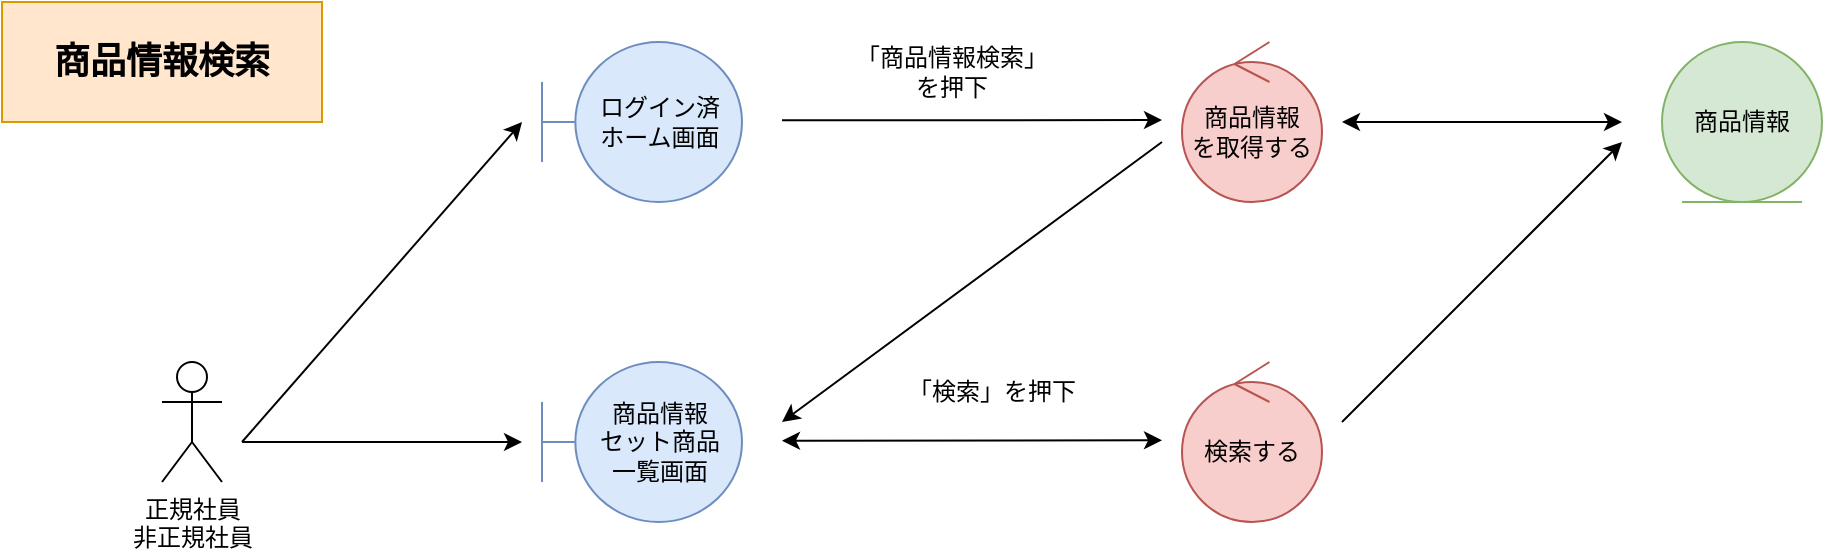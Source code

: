 <mxfile version="15.6.3" type="embed" pages="3">
    <diagram id="em1b6fMsbLagTfWiKfip" name="*商品情報検索">
        <mxGraphModel dx="1387" dy="430" grid="0" gridSize="10" guides="1" tooltips="1" connect="1" arrows="1" fold="1" page="0" pageScale="1" pageWidth="827" pageHeight="1169" math="0" shadow="0">
            <root>
                <mxCell id="d4U6wp0cc1fB_iKBPiok-0"/>
                <mxCell id="d4U6wp0cc1fB_iKBPiok-1" parent="d4U6wp0cc1fB_iKBPiok-0"/>
                <mxCell id="lVxiPy2TKDRp3jY-SrV1-1" value="正規社員&lt;br&gt;非正規社員" style="shape=umlActor;verticalLabelPosition=bottom;verticalAlign=top;html=1;" parent="d4U6wp0cc1fB_iKBPiok-1" vertex="1">
                    <mxGeometry x="-70" y="280" width="30" height="60" as="geometry"/>
                </mxCell>
                <mxCell id="lVxiPy2TKDRp3jY-SrV1-2" value="ログイン済&lt;br&gt;ホーム画面" style="shape=umlBoundary;whiteSpace=wrap;html=1;fillColor=#dae8fc;strokeColor=#6c8ebf;" parent="d4U6wp0cc1fB_iKBPiok-1" vertex="1">
                    <mxGeometry x="120" y="120" width="100" height="80" as="geometry"/>
                </mxCell>
                <mxCell id="lVxiPy2TKDRp3jY-SrV1-3" value="商品情報&lt;br&gt;セット商品&lt;br&gt;一覧画面" style="shape=umlBoundary;whiteSpace=wrap;html=1;fillColor=#dae8fc;strokeColor=#6c8ebf;" parent="d4U6wp0cc1fB_iKBPiok-1" vertex="1">
                    <mxGeometry x="120" y="280" width="100" height="80" as="geometry"/>
                </mxCell>
                <mxCell id="lVxiPy2TKDRp3jY-SrV1-5" value="商品情報&lt;br&gt;を取得する" style="ellipse;shape=umlControl;whiteSpace=wrap;html=1;fillColor=#f8cecc;strokeColor=#b85450;" parent="d4U6wp0cc1fB_iKBPiok-1" vertex="1">
                    <mxGeometry x="440" y="120" width="70" height="80" as="geometry"/>
                </mxCell>
                <mxCell id="lVxiPy2TKDRp3jY-SrV1-6" value="商品情報" style="ellipse;shape=umlEntity;whiteSpace=wrap;html=1;fillColor=#d5e8d4;strokeColor=#82b366;" parent="d4U6wp0cc1fB_iKBPiok-1" vertex="1">
                    <mxGeometry x="680" y="120" width="80" height="80" as="geometry"/>
                </mxCell>
                <mxCell id="lVxiPy2TKDRp3jY-SrV1-9" value="" style="endArrow=classic;html=1;rounded=0;" parent="d4U6wp0cc1fB_iKBPiok-1" edge="1">
                    <mxGeometry width="50" height="50" relative="1" as="geometry">
                        <mxPoint x="240" y="159.17" as="sourcePoint"/>
                        <mxPoint x="430" y="159.0" as="targetPoint"/>
                    </mxGeometry>
                </mxCell>
                <mxCell id="lVxiPy2TKDRp3jY-SrV1-10" value="「商品情報検索」&lt;br&gt;を押下" style="text;html=1;strokeColor=none;fillColor=none;align=center;verticalAlign=middle;whiteSpace=wrap;rounded=0;" parent="d4U6wp0cc1fB_iKBPiok-1" vertex="1">
                    <mxGeometry x="270" y="120" width="110" height="30" as="geometry"/>
                </mxCell>
                <mxCell id="lVxiPy2TKDRp3jY-SrV1-11" value="" style="endArrow=classic;html=1;rounded=0;" parent="d4U6wp0cc1fB_iKBPiok-1" edge="1">
                    <mxGeometry width="50" height="50" relative="1" as="geometry">
                        <mxPoint x="-30.0" y="320.0" as="sourcePoint"/>
                        <mxPoint x="110" y="160.0" as="targetPoint"/>
                    </mxGeometry>
                </mxCell>
                <mxCell id="lVxiPy2TKDRp3jY-SrV1-13" value="" style="endArrow=classic;html=1;rounded=0;" parent="d4U6wp0cc1fB_iKBPiok-1" edge="1">
                    <mxGeometry width="50" height="50" relative="1" as="geometry">
                        <mxPoint x="-30.0" y="320.0" as="sourcePoint"/>
                        <mxPoint x="110" y="320" as="targetPoint"/>
                    </mxGeometry>
                </mxCell>
                <mxCell id="lVxiPy2TKDRp3jY-SrV1-15" value="" style="endArrow=classic;html=1;rounded=0;startArrow=classic;startFill=1;" parent="d4U6wp0cc1fB_iKBPiok-1" edge="1">
                    <mxGeometry width="50" height="50" relative="1" as="geometry">
                        <mxPoint x="520" y="160.0" as="sourcePoint"/>
                        <mxPoint x="660" y="160" as="targetPoint"/>
                    </mxGeometry>
                </mxCell>
                <mxCell id="lVxiPy2TKDRp3jY-SrV1-17" value="" style="endArrow=classic;html=1;rounded=0;startArrow=none;startFill=0;endFill=1;" parent="d4U6wp0cc1fB_iKBPiok-1" edge="1">
                    <mxGeometry width="50" height="50" relative="1" as="geometry">
                        <mxPoint x="430" y="170.0" as="sourcePoint"/>
                        <mxPoint x="240" y="310" as="targetPoint"/>
                    </mxGeometry>
                </mxCell>
                <mxCell id="lVxiPy2TKDRp3jY-SrV1-27" value="検索する" style="ellipse;shape=umlControl;whiteSpace=wrap;html=1;fillColor=#f8cecc;strokeColor=#b85450;" parent="d4U6wp0cc1fB_iKBPiok-1" vertex="1">
                    <mxGeometry x="440" y="280" width="70" height="80" as="geometry"/>
                </mxCell>
                <mxCell id="lVxiPy2TKDRp3jY-SrV1-28" value="" style="endArrow=classic;html=1;rounded=0;startArrow=classic;startFill=1;" parent="d4U6wp0cc1fB_iKBPiok-1" edge="1">
                    <mxGeometry width="50" height="50" relative="1" as="geometry">
                        <mxPoint x="240" y="319.34" as="sourcePoint"/>
                        <mxPoint x="430.0" y="319.17" as="targetPoint"/>
                    </mxGeometry>
                </mxCell>
                <mxCell id="lVxiPy2TKDRp3jY-SrV1-29" value="" style="endArrow=classic;html=1;rounded=0;" parent="d4U6wp0cc1fB_iKBPiok-1" edge="1">
                    <mxGeometry width="50" height="50" relative="1" as="geometry">
                        <mxPoint x="520" y="310" as="sourcePoint"/>
                        <mxPoint x="660" y="170" as="targetPoint"/>
                    </mxGeometry>
                </mxCell>
                <mxCell id="o3MJEPmD4ptvkqMaT6uP-0" value="「検索」を押下" style="text;html=1;strokeColor=none;fillColor=none;align=center;verticalAlign=middle;whiteSpace=wrap;rounded=0;" parent="d4U6wp0cc1fB_iKBPiok-1" vertex="1">
                    <mxGeometry x="290" y="280" width="110" height="30" as="geometry"/>
                </mxCell>
                <mxCell id="0" value="商品情報検索" style="rounded=0;whiteSpace=wrap;html=1;fillColor=#ffe6cc;strokeColor=#d79b00;fontStyle=1;fontSize=18;" vertex="1" parent="d4U6wp0cc1fB_iKBPiok-1">
                    <mxGeometry x="-150" y="100" width="160" height="60" as="geometry"/>
                </mxCell>
            </root>
        </mxGraphModel>
    </diagram>
    <diagram id="5Pz3x9tau8wW2VPo6GqX" name="*ボトルネック判定">
        <mxGraphModel dx="1387" dy="430" grid="0" gridSize="10" guides="1" tooltips="1" connect="1" arrows="1" fold="1" page="0" pageScale="1" pageWidth="827" pageHeight="1169" math="0" shadow="0">
            <root>
                <mxCell id="mzyuVujSkgFNetJPbpG6-0"/>
                <mxCell id="mzyuVujSkgFNetJPbpG6-1" parent="mzyuVujSkgFNetJPbpG6-0"/>
                <mxCell id="LMVVEGnQ78GfB0mcsq_5-0" value="正規社員&lt;br&gt;非正規社員" style="shape=umlActor;verticalLabelPosition=bottom;verticalAlign=top;html=1;" parent="mzyuVujSkgFNetJPbpG6-1" vertex="1">
                    <mxGeometry x="-70" y="280" width="30" height="60" as="geometry"/>
                </mxCell>
                <mxCell id="LMVVEGnQ78GfB0mcsq_5-1" value="ログイン済&lt;br&gt;ホーム画面" style="shape=umlBoundary;whiteSpace=wrap;html=1;fillColor=#dae8fc;strokeColor=#6c8ebf;" parent="mzyuVujSkgFNetJPbpG6-1" vertex="1">
                    <mxGeometry x="120" y="120" width="100" height="80" as="geometry"/>
                </mxCell>
                <mxCell id="LMVVEGnQ78GfB0mcsq_5-3" value="商品情報&lt;br&gt;を取得する" style="ellipse;shape=umlControl;whiteSpace=wrap;html=1;fillColor=#f8cecc;strokeColor=#b85450;" parent="mzyuVujSkgFNetJPbpG6-1" vertex="1">
                    <mxGeometry x="440" y="120" width="70" height="80" as="geometry"/>
                </mxCell>
                <mxCell id="LMVVEGnQ78GfB0mcsq_5-4" value="商品情報" style="ellipse;shape=umlEntity;whiteSpace=wrap;html=1;fillColor=#d5e8d4;strokeColor=#82b366;" parent="mzyuVujSkgFNetJPbpG6-1" vertex="1">
                    <mxGeometry x="680" y="120" width="80" height="80" as="geometry"/>
                </mxCell>
                <mxCell id="LMVVEGnQ78GfB0mcsq_5-5" value="" style="endArrow=classic;html=1;rounded=0;" parent="mzyuVujSkgFNetJPbpG6-1" edge="1">
                    <mxGeometry width="50" height="50" relative="1" as="geometry">
                        <mxPoint x="240" y="159.17" as="sourcePoint"/>
                        <mxPoint x="430" y="159" as="targetPoint"/>
                    </mxGeometry>
                </mxCell>
                <mxCell id="LMVVEGnQ78GfB0mcsq_5-6" value="「商品情報検索」&lt;br&gt;を押下" style="text;html=1;strokeColor=none;fillColor=none;align=center;verticalAlign=middle;whiteSpace=wrap;rounded=0;" parent="mzyuVujSkgFNetJPbpG6-1" vertex="1">
                    <mxGeometry x="270" y="120" width="110" height="30" as="geometry"/>
                </mxCell>
                <mxCell id="LMVVEGnQ78GfB0mcsq_5-7" value="" style="endArrow=classic;html=1;rounded=0;" parent="mzyuVujSkgFNetJPbpG6-1" edge="1">
                    <mxGeometry width="50" height="50" relative="1" as="geometry">
                        <mxPoint x="-30" y="320.0" as="sourcePoint"/>
                        <mxPoint x="110" y="160" as="targetPoint"/>
                    </mxGeometry>
                </mxCell>
                <mxCell id="LMVVEGnQ78GfB0mcsq_5-8" value="" style="endArrow=classic;html=1;rounded=0;" parent="mzyuVujSkgFNetJPbpG6-1" edge="1">
                    <mxGeometry width="50" height="50" relative="1" as="geometry">
                        <mxPoint x="-30" y="320.0" as="sourcePoint"/>
                        <mxPoint x="110" y="320" as="targetPoint"/>
                    </mxGeometry>
                </mxCell>
                <mxCell id="LMVVEGnQ78GfB0mcsq_5-9" value="" style="endArrow=classic;html=1;rounded=0;startArrow=classic;startFill=1;" parent="mzyuVujSkgFNetJPbpG6-1" edge="1">
                    <mxGeometry width="50" height="50" relative="1" as="geometry">
                        <mxPoint x="520" y="160" as="sourcePoint"/>
                        <mxPoint x="660" y="160" as="targetPoint"/>
                    </mxGeometry>
                </mxCell>
                <mxCell id="7AsI2XNyP3h9JwQ9ARKl-0" value="検索画面" style="shape=umlBoundary;whiteSpace=wrap;html=1;fillColor=#dae8fc;strokeColor=#6c8ebf;" parent="mzyuVujSkgFNetJPbpG6-1" vertex="1">
                    <mxGeometry x="120" y="280" width="100" height="80" as="geometry"/>
                </mxCell>
                <mxCell id="7AsI2XNyP3h9JwQ9ARKl-1" value="検索する" style="ellipse;shape=umlControl;whiteSpace=wrap;html=1;fillColor=#f8cecc;strokeColor=#b85450;" parent="mzyuVujSkgFNetJPbpG6-1" vertex="1">
                    <mxGeometry x="440" y="280" width="70" height="80" as="geometry"/>
                </mxCell>
                <mxCell id="RiAp14Sy4-qBGC_ccncW-0" value="" style="endArrow=classic;html=1;rounded=0;" parent="mzyuVujSkgFNetJPbpG6-1" edge="1">
                    <mxGeometry width="50" height="50" relative="1" as="geometry">
                        <mxPoint x="430" y="169" as="sourcePoint"/>
                        <mxPoint x="240" y="310" as="targetPoint"/>
                    </mxGeometry>
                </mxCell>
                <mxCell id="RiAp14Sy4-qBGC_ccncW-1" value="" style="endArrow=classic;html=1;rounded=0;startArrow=classic;startFill=1;" parent="mzyuVujSkgFNetJPbpG6-1" edge="1">
                    <mxGeometry width="50" height="50" relative="1" as="geometry">
                        <mxPoint x="240" y="319.58" as="sourcePoint"/>
                        <mxPoint x="430" y="319.41" as="targetPoint"/>
                    </mxGeometry>
                </mxCell>
                <mxCell id="RiAp14Sy4-qBGC_ccncW-2" value="" style="endArrow=classic;html=1;rounded=0;" parent="mzyuVujSkgFNetJPbpG6-1" edge="1">
                    <mxGeometry width="50" height="50" relative="1" as="geometry">
                        <mxPoint x="520" y="320" as="sourcePoint"/>
                        <mxPoint x="660" y="170" as="targetPoint"/>
                    </mxGeometry>
                </mxCell>
                <mxCell id="tTIceZ_QKUupI9o02bHn-0" value="ボトルネック判定" style="rounded=0;whiteSpace=wrap;html=1;fillColor=#ffe6cc;strokeColor=#d79b00;fontStyle=1;fontSize=18;" vertex="1" parent="mzyuVujSkgFNetJPbpG6-1">
                    <mxGeometry x="-150" y="100" width="160" height="60" as="geometry"/>
                </mxCell>
            </root>
        </mxGraphModel>
    </diagram>
    <diagram id="ESTtlpsgeIXyWqRHIMmx" name="*ベンチマーク検索">
        <mxGraphModel dx="1147" dy="430" grid="0" gridSize="10" guides="1" tooltips="1" connect="1" arrows="1" fold="1" page="0" pageScale="1" pageWidth="827" pageHeight="1169" math="0" shadow="0">
            <root>
                <mxCell id="nSvWwGeYQzesH8xxH-ef-0"/>
                <mxCell id="nSvWwGeYQzesH8xxH-ef-1" parent="nSvWwGeYQzesH8xxH-ef-0"/>
                <mxCell id="AMLM4FUAheRv_1A4bSG0-0" value="正規社員&lt;br&gt;非正規社員" style="shape=umlActor;verticalLabelPosition=bottom;verticalAlign=top;html=1;" parent="nSvWwGeYQzesH8xxH-ef-1" vertex="1">
                    <mxGeometry x="-70" y="280" width="30" height="60" as="geometry"/>
                </mxCell>
                <mxCell id="AMLM4FUAheRv_1A4bSG0-1" value="ログイン済&lt;br&gt;ホーム画面" style="shape=umlBoundary;whiteSpace=wrap;html=1;fillColor=#dae8fc;strokeColor=#6c8ebf;" parent="nSvWwGeYQzesH8xxH-ef-1" vertex="1">
                    <mxGeometry x="120" y="120" width="100" height="80" as="geometry"/>
                </mxCell>
                <mxCell id="AMLM4FUAheRv_1A4bSG0-2" value="検索画面" style="shape=umlBoundary;whiteSpace=wrap;html=1;fillColor=#dae8fc;strokeColor=#6c8ebf;" parent="nSvWwGeYQzesH8xxH-ef-1" vertex="1">
                    <mxGeometry x="120" y="280" width="100" height="80" as="geometry"/>
                </mxCell>
                <mxCell id="AMLM4FUAheRv_1A4bSG0-3" value="商品情報&lt;br&gt;を取得する" style="ellipse;shape=umlControl;whiteSpace=wrap;html=1;fillColor=#f8cecc;strokeColor=#b85450;" parent="nSvWwGeYQzesH8xxH-ef-1" vertex="1">
                    <mxGeometry x="440" y="120" width="70" height="80" as="geometry"/>
                </mxCell>
                <mxCell id="AMLM4FUAheRv_1A4bSG0-4" value="商品情報" style="ellipse;shape=umlEntity;whiteSpace=wrap;html=1;fillColor=#d5e8d4;strokeColor=#82b366;" parent="nSvWwGeYQzesH8xxH-ef-1" vertex="1">
                    <mxGeometry x="680" y="120" width="80" height="80" as="geometry"/>
                </mxCell>
                <mxCell id="AMLM4FUAheRv_1A4bSG0-5" value="" style="endArrow=classic;html=1;rounded=0;" parent="nSvWwGeYQzesH8xxH-ef-1" edge="1">
                    <mxGeometry width="50" height="50" relative="1" as="geometry">
                        <mxPoint x="240" y="159.17" as="sourcePoint"/>
                        <mxPoint x="430" y="159" as="targetPoint"/>
                    </mxGeometry>
                </mxCell>
                <mxCell id="AMLM4FUAheRv_1A4bSG0-6" value="「商品情報検索」&lt;br&gt;を押下" style="text;html=1;strokeColor=none;fillColor=none;align=center;verticalAlign=middle;whiteSpace=wrap;rounded=0;" parent="nSvWwGeYQzesH8xxH-ef-1" vertex="1">
                    <mxGeometry x="270" y="120" width="110" height="30" as="geometry"/>
                </mxCell>
                <mxCell id="AMLM4FUAheRv_1A4bSG0-7" value="" style="endArrow=classic;html=1;rounded=0;" parent="nSvWwGeYQzesH8xxH-ef-1" edge="1">
                    <mxGeometry width="50" height="50" relative="1" as="geometry">
                        <mxPoint x="-30" y="320.0" as="sourcePoint"/>
                        <mxPoint x="110" y="160" as="targetPoint"/>
                    </mxGeometry>
                </mxCell>
                <mxCell id="AMLM4FUAheRv_1A4bSG0-8" value="" style="endArrow=classic;html=1;rounded=0;" parent="nSvWwGeYQzesH8xxH-ef-1" edge="1">
                    <mxGeometry width="50" height="50" relative="1" as="geometry">
                        <mxPoint x="-30" y="320.0" as="sourcePoint"/>
                        <mxPoint x="110" y="320" as="targetPoint"/>
                    </mxGeometry>
                </mxCell>
                <mxCell id="AMLM4FUAheRv_1A4bSG0-9" value="" style="endArrow=classic;html=1;rounded=0;startArrow=classic;startFill=1;" parent="nSvWwGeYQzesH8xxH-ef-1" edge="1">
                    <mxGeometry width="50" height="50" relative="1" as="geometry">
                        <mxPoint x="520" y="160" as="sourcePoint"/>
                        <mxPoint x="660.0" y="160" as="targetPoint"/>
                    </mxGeometry>
                </mxCell>
                <mxCell id="AMLM4FUAheRv_1A4bSG0-10" value="" style="endArrow=classic;html=1;rounded=0;startArrow=none;startFill=0;endFill=1;" parent="nSvWwGeYQzesH8xxH-ef-1" edge="1">
                    <mxGeometry width="50" height="50" relative="1" as="geometry">
                        <mxPoint x="430" y="170" as="sourcePoint"/>
                        <mxPoint x="240" y="310" as="targetPoint"/>
                    </mxGeometry>
                </mxCell>
                <mxCell id="AMLM4FUAheRv_1A4bSG0-11" value="" style="endArrow=classic;html=1;rounded=0;startArrow=classic;startFill=1;" parent="nSvWwGeYQzesH8xxH-ef-1" edge="1">
                    <mxGeometry width="50" height="50" relative="1" as="geometry">
                        <mxPoint x="240" y="319.34" as="sourcePoint"/>
                        <mxPoint x="430" y="319.17" as="targetPoint"/>
                    </mxGeometry>
                </mxCell>
                <mxCell id="AMLM4FUAheRv_1A4bSG0-12" value="検索する" style="ellipse;shape=umlControl;whiteSpace=wrap;html=1;fillColor=#f8cecc;strokeColor=#b85450;" parent="nSvWwGeYQzesH8xxH-ef-1" vertex="1">
                    <mxGeometry x="440" y="280" width="70" height="80" as="geometry"/>
                </mxCell>
                <mxCell id="26A0M0TjZevItJ6gILFt-0" value="" style="endArrow=classic;html=1;rounded=0;startArrow=none;startFill=0;endFill=1;" parent="nSvWwGeYQzesH8xxH-ef-1" edge="1">
                    <mxGeometry width="50" height="50" relative="1" as="geometry">
                        <mxPoint x="520" y="320" as="sourcePoint"/>
                        <mxPoint x="660" y="170" as="targetPoint"/>
                    </mxGeometry>
                </mxCell>
                <mxCell id="QPlnC9_Mq0j8riVt_4eE-0" value="ベンチマーク検索" style="rounded=0;whiteSpace=wrap;html=1;fillColor=#ffe6cc;strokeColor=#d79b00;fontStyle=1;fontSize=18;" vertex="1" parent="nSvWwGeYQzesH8xxH-ef-1">
                    <mxGeometry x="-150" y="100" width="160" height="60" as="geometry"/>
                </mxCell>
            </root>
        </mxGraphModel>
    </diagram>
</mxfile>